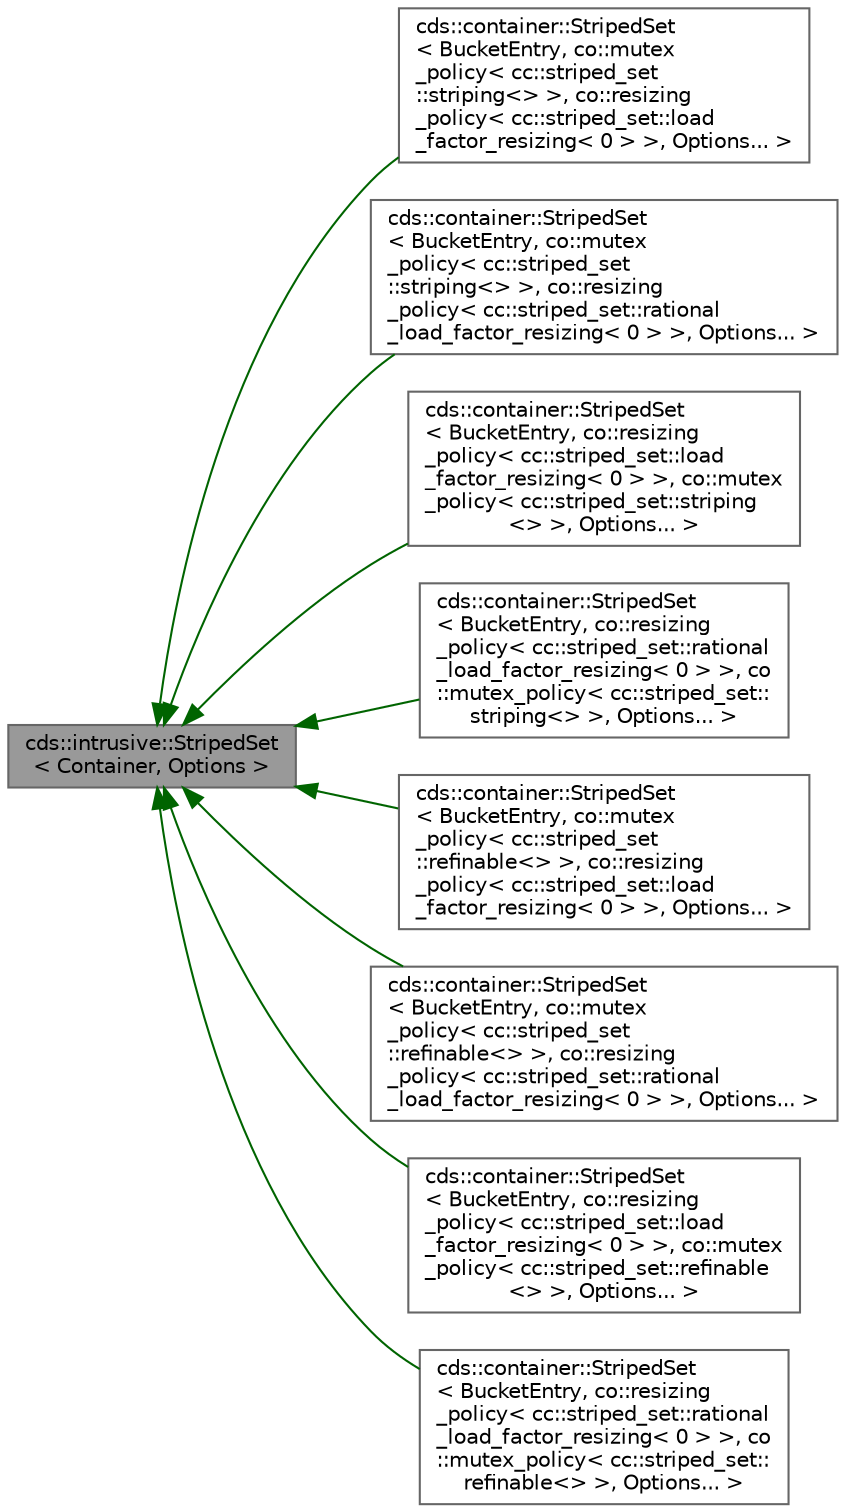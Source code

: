 digraph "cds::intrusive::StripedSet&lt; Container, Options &gt;"
{
 // LATEX_PDF_SIZE
  bgcolor="transparent";
  edge [fontname=Helvetica,fontsize=10,labelfontname=Helvetica,labelfontsize=10];
  node [fontname=Helvetica,fontsize=10,shape=box,height=0.2,width=0.4];
  rankdir="LR";
  Node1 [id="Node000001",label="cds::intrusive::StripedSet\l\< Container, Options \>",height=0.2,width=0.4,color="gray40", fillcolor="grey60", style="filled", fontcolor="black",tooltip="Striped hash set"];
  Node1 -> Node2 [id="edge1_Node000001_Node000002",dir="back",color="darkgreen",style="solid",tooltip=" "];
  Node2 [id="Node000002",label="cds::container::StripedSet\l\< BucketEntry, co::mutex\l_policy\< cc::striped_set\l::striping\<\> \>, co::resizing\l_policy\< cc::striped_set::load\l_factor_resizing\< 0 \> \>, Options... \>",height=0.2,width=0.4,color="gray40", fillcolor="white", style="filled",URL="$classcds_1_1container_1_1_striped_set.html",tooltip=" "];
  Node1 -> Node3 [id="edge2_Node000001_Node000003",dir="back",color="darkgreen",style="solid",tooltip=" "];
  Node3 [id="Node000003",label="cds::container::StripedSet\l\< BucketEntry, co::mutex\l_policy\< cc::striped_set\l::striping\<\> \>, co::resizing\l_policy\< cc::striped_set::rational\l_load_factor_resizing\< 0 \> \>, Options... \>",height=0.2,width=0.4,color="gray40", fillcolor="white", style="filled",URL="$classcds_1_1container_1_1_striped_set.html",tooltip=" "];
  Node1 -> Node4 [id="edge3_Node000001_Node000004",dir="back",color="darkgreen",style="solid",tooltip=" "];
  Node4 [id="Node000004",label="cds::container::StripedSet\l\< BucketEntry, co::resizing\l_policy\< cc::striped_set::load\l_factor_resizing\< 0 \> \>, co::mutex\l_policy\< cc::striped_set::striping\l\<\> \>, Options... \>",height=0.2,width=0.4,color="gray40", fillcolor="white", style="filled",URL="$classcds_1_1container_1_1_striped_set.html",tooltip=" "];
  Node1 -> Node5 [id="edge4_Node000001_Node000005",dir="back",color="darkgreen",style="solid",tooltip=" "];
  Node5 [id="Node000005",label="cds::container::StripedSet\l\< BucketEntry, co::resizing\l_policy\< cc::striped_set::rational\l_load_factor_resizing\< 0 \> \>, co\l::mutex_policy\< cc::striped_set::\lstriping\<\> \>, Options... \>",height=0.2,width=0.4,color="gray40", fillcolor="white", style="filled",URL="$classcds_1_1container_1_1_striped_set.html",tooltip=" "];
  Node1 -> Node6 [id="edge5_Node000001_Node000006",dir="back",color="darkgreen",style="solid",tooltip=" "];
  Node6 [id="Node000006",label="cds::container::StripedSet\l\< BucketEntry, co::mutex\l_policy\< cc::striped_set\l::refinable\<\> \>, co::resizing\l_policy\< cc::striped_set::load\l_factor_resizing\< 0 \> \>, Options... \>",height=0.2,width=0.4,color="gray40", fillcolor="white", style="filled",URL="$classcds_1_1container_1_1_striped_set.html",tooltip=" "];
  Node1 -> Node7 [id="edge6_Node000001_Node000007",dir="back",color="darkgreen",style="solid",tooltip=" "];
  Node7 [id="Node000007",label="cds::container::StripedSet\l\< BucketEntry, co::mutex\l_policy\< cc::striped_set\l::refinable\<\> \>, co::resizing\l_policy\< cc::striped_set::rational\l_load_factor_resizing\< 0 \> \>, Options... \>",height=0.2,width=0.4,color="gray40", fillcolor="white", style="filled",URL="$classcds_1_1container_1_1_striped_set.html",tooltip=" "];
  Node1 -> Node8 [id="edge7_Node000001_Node000008",dir="back",color="darkgreen",style="solid",tooltip=" "];
  Node8 [id="Node000008",label="cds::container::StripedSet\l\< BucketEntry, co::resizing\l_policy\< cc::striped_set::load\l_factor_resizing\< 0 \> \>, co::mutex\l_policy\< cc::striped_set::refinable\l\<\> \>, Options... \>",height=0.2,width=0.4,color="gray40", fillcolor="white", style="filled",URL="$classcds_1_1container_1_1_striped_set.html",tooltip=" "];
  Node1 -> Node9 [id="edge8_Node000001_Node000009",dir="back",color="darkgreen",style="solid",tooltip=" "];
  Node9 [id="Node000009",label="cds::container::StripedSet\l\< BucketEntry, co::resizing\l_policy\< cc::striped_set::rational\l_load_factor_resizing\< 0 \> \>, co\l::mutex_policy\< cc::striped_set::\lrefinable\<\> \>, Options... \>",height=0.2,width=0.4,color="gray40", fillcolor="white", style="filled",URL="$classcds_1_1container_1_1_striped_set.html",tooltip=" "];
}
